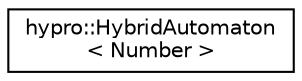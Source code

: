 digraph "Graphical Class Hierarchy"
{
  edge [fontname="Helvetica",fontsize="10",labelfontname="Helvetica",labelfontsize="10"];
  node [fontname="Helvetica",fontsize="10",shape=record];
  rankdir="LR";
  Node0 [label="hypro::HybridAutomaton\l\< Number \>",height=0.2,width=0.4,color="black", fillcolor="white", style="filled",URL="$classhypro_1_1HybridAutomaton.html",tooltip="Class for hybrid automata. "];
}
